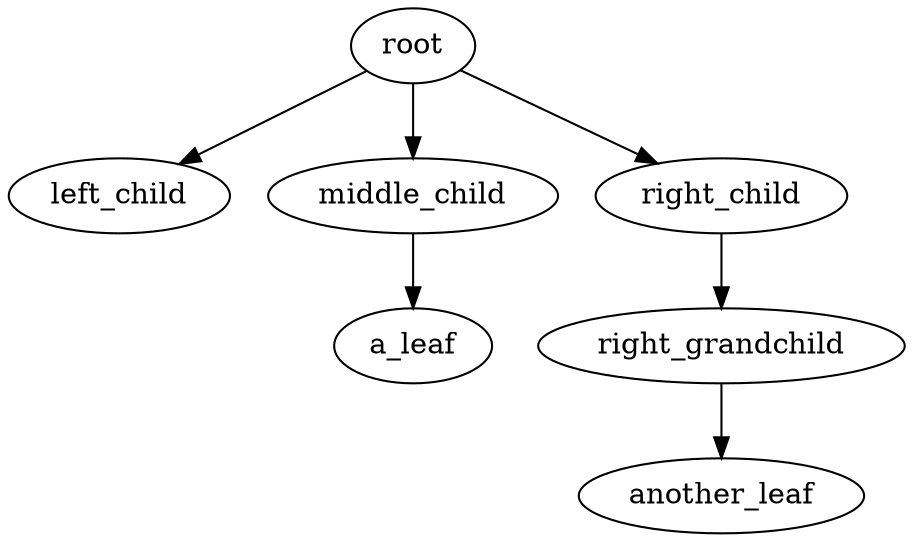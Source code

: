 digraph G {
  root -> left_child;
  root -> middle_child -> a_leaf;
  root -> right_child -> right_grandchild -> another_leaf;
}
